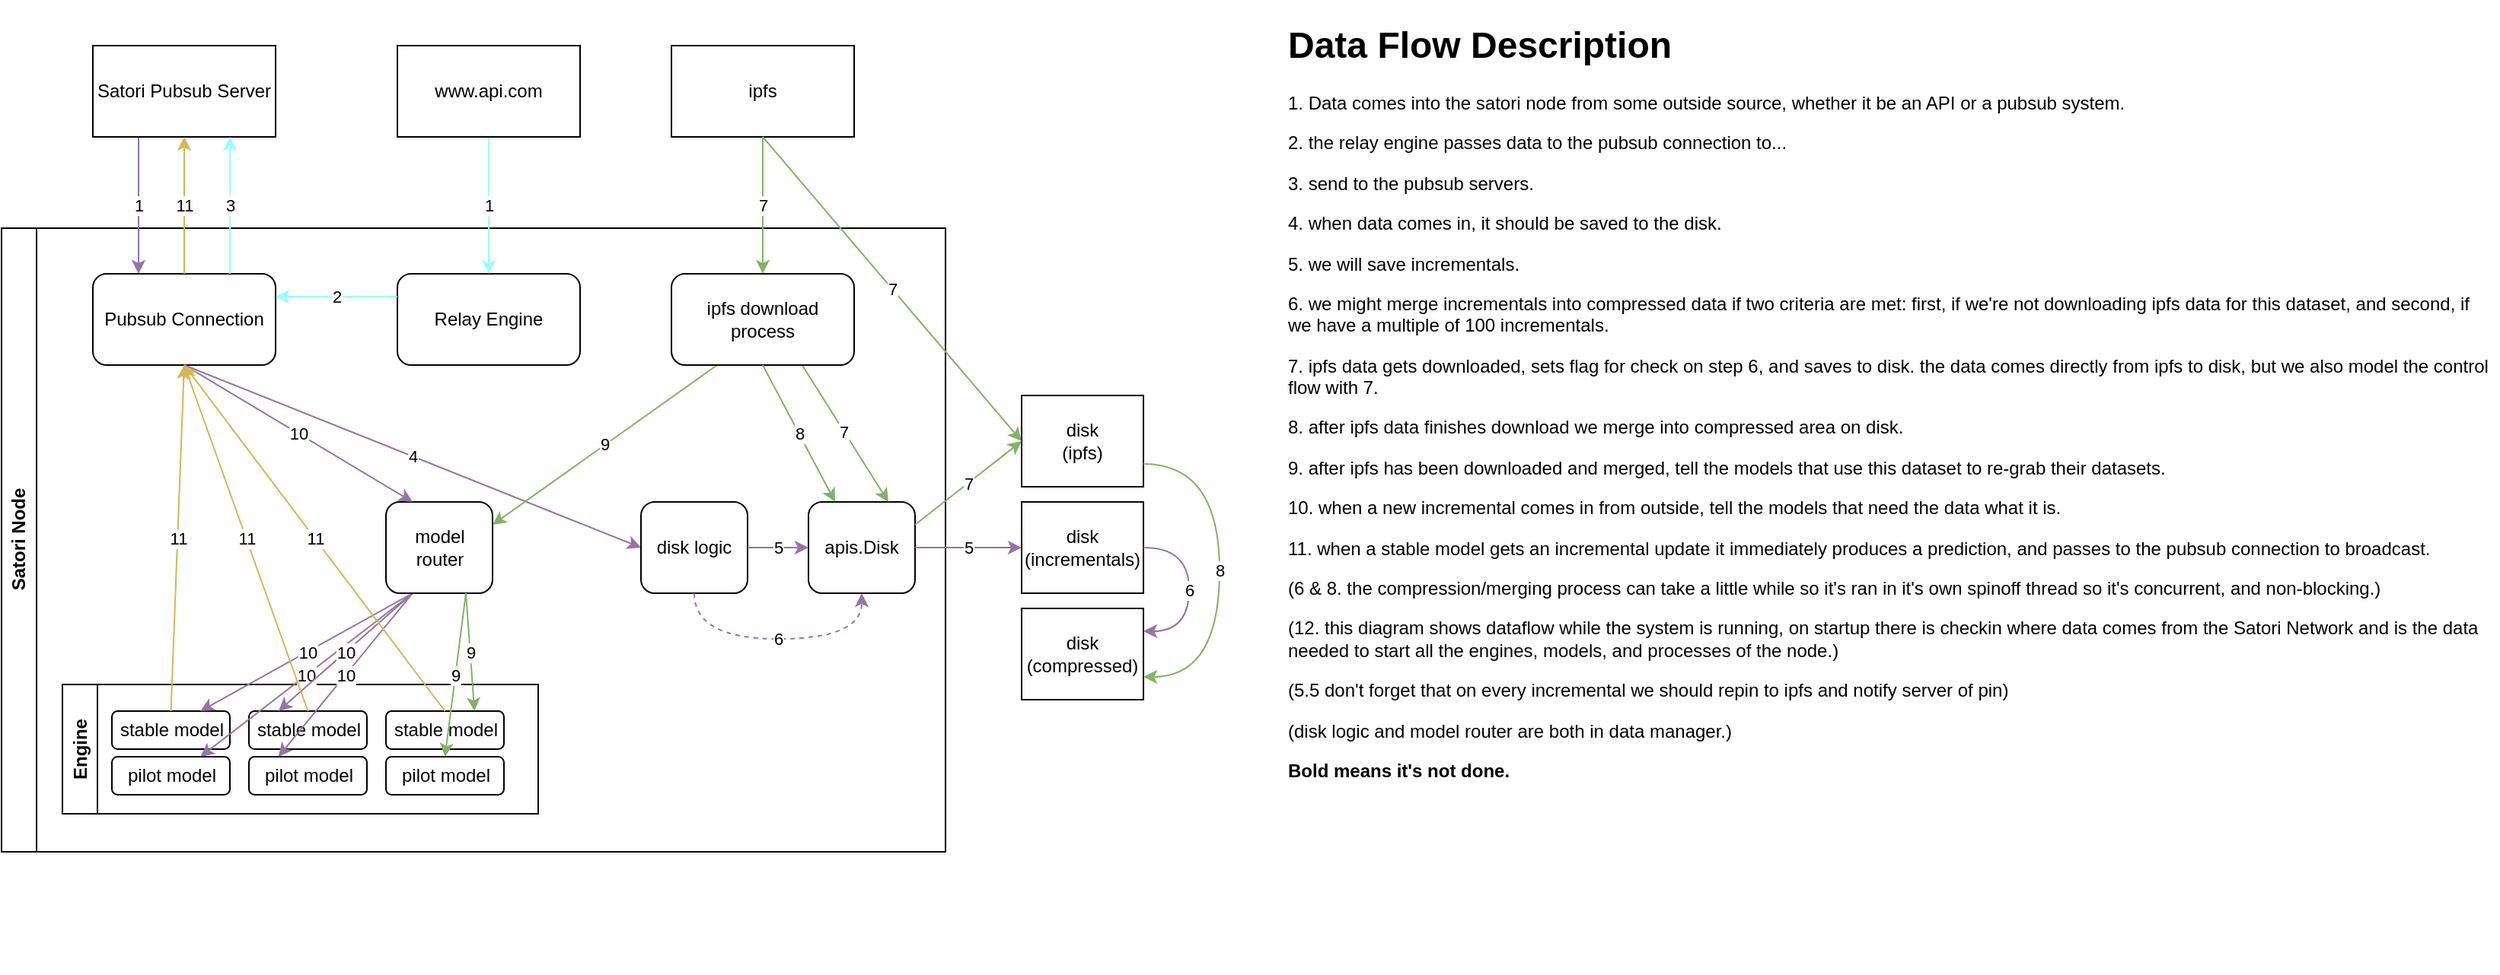 <mxfile>
    <diagram id="YMtCwXzjbdtY_rYYp_gf" name="Page-1">
        <mxGraphModel dx="579" dy="391" grid="1" gridSize="10" guides="1" tooltips="1" connect="1" arrows="1" fold="1" page="1" pageScale="1" pageWidth="850" pageHeight="1100" math="0" shadow="0">
            <root>
                <mxCell id="0"/>
                <mxCell id="1" parent="0"/>
                <mxCell id="3" value="Satori Node&lt;br&gt;" style="swimlane;horizontal=0;whiteSpace=wrap;html=1;" vertex="1" parent="1">
                    <mxGeometry x="40" y="150" width="620" height="410" as="geometry"/>
                </mxCell>
                <mxCell id="4" value="Engine" style="swimlane;horizontal=0;whiteSpace=wrap;html=1;" vertex="1" parent="3">
                    <mxGeometry x="40" y="300" width="312.5" height="85" as="geometry"/>
                </mxCell>
                <mxCell id="5" value="pilot model" style="rounded=1;whiteSpace=wrap;html=1;" vertex="1" parent="4">
                    <mxGeometry x="32.5" y="47.5" width="77.5" height="25" as="geometry"/>
                </mxCell>
                <mxCell id="6" value="stable model" style="rounded=1;whiteSpace=wrap;html=1;" vertex="1" parent="4">
                    <mxGeometry x="32.5" y="17.5" width="77.5" height="25" as="geometry"/>
                </mxCell>
                <mxCell id="7" value="pilot model" style="rounded=1;whiteSpace=wrap;html=1;" vertex="1" parent="4">
                    <mxGeometry x="122.5" y="47.5" width="77.5" height="25" as="geometry"/>
                </mxCell>
                <mxCell id="8" value="stable model" style="rounded=1;whiteSpace=wrap;html=1;" vertex="1" parent="4">
                    <mxGeometry x="122.5" y="17.5" width="77.5" height="25" as="geometry"/>
                </mxCell>
                <mxCell id="9" value="pilot model" style="rounded=1;whiteSpace=wrap;html=1;" vertex="1" parent="4">
                    <mxGeometry x="212.5" y="47.5" width="77.5" height="25" as="geometry"/>
                </mxCell>
                <mxCell id="10" value="stable model" style="rounded=1;whiteSpace=wrap;html=1;" vertex="1" parent="4">
                    <mxGeometry x="212.5" y="17.5" width="77.5" height="25" as="geometry"/>
                </mxCell>
                <mxCell id="11" value="Relay Engine" style="rounded=1;whiteSpace=wrap;html=1;" vertex="1" parent="3">
                    <mxGeometry x="260" y="30" width="120" height="60" as="geometry"/>
                </mxCell>
                <mxCell id="12" value="Pubsub Connection" style="rounded=1;whiteSpace=wrap;html=1;" vertex="1" parent="3">
                    <mxGeometry x="60" y="30" width="120" height="60" as="geometry"/>
                </mxCell>
                <mxCell id="16" value="2" style="endArrow=classic;html=1;exitX=0;exitY=0.25;exitDx=0;exitDy=0;entryX=1;entryY=0.25;entryDx=0;entryDy=0;fillColor=#ffff88;strokeColor=#99FFFF;" edge="1" parent="3" source="11" target="12">
                    <mxGeometry width="50" height="50" relative="1" as="geometry">
                        <mxPoint x="350" y="-50" as="sourcePoint"/>
                        <mxPoint x="330" y="40" as="targetPoint"/>
                        <Array as="points"/>
                    </mxGeometry>
                </mxCell>
                <mxCell id="20" value="apis.Disk" style="rounded=1;whiteSpace=wrap;html=1;" vertex="1" parent="3">
                    <mxGeometry x="530" y="180" width="70" height="60" as="geometry"/>
                </mxCell>
                <mxCell id="19" value="4" style="edgeStyle=none;html=1;fillColor=#e1d5e7;strokeColor=#9673a6;entryX=0;entryY=0.5;entryDx=0;entryDy=0;exitX=0.5;exitY=1;exitDx=0;exitDy=0;" edge="1" parent="3" source="12" target="33">
                    <mxGeometry relative="1" as="geometry">
                        <mxPoint x="130" y="-50" as="sourcePoint"/>
                        <mxPoint x="130" y="40" as="targetPoint"/>
                    </mxGeometry>
                </mxCell>
                <mxCell id="21" value="10" style="edgeStyle=none;html=1;fillColor=#e1d5e7;strokeColor=#9673a6;exitX=0.25;exitY=1;exitDx=0;exitDy=0;entryX=0.75;entryY=0;entryDx=0;entryDy=0;" edge="1" parent="3" source="41" target="6">
                    <mxGeometry relative="1" as="geometry">
                        <mxPoint x="140" y="-40" as="sourcePoint"/>
                        <mxPoint x="100" y="150" as="targetPoint"/>
                    </mxGeometry>
                </mxCell>
                <mxCell id="22" value="10" style="edgeStyle=none;html=1;fillColor=#e1d5e7;strokeColor=#9673a6;exitX=0.25;exitY=1;exitDx=0;exitDy=0;entryX=0.75;entryY=0;entryDx=0;entryDy=0;" edge="1" parent="3" source="41" target="5">
                    <mxGeometry relative="1" as="geometry">
                        <mxPoint x="130" y="100" as="sourcePoint"/>
                        <mxPoint x="141.25" y="237.5" as="targetPoint"/>
                    </mxGeometry>
                </mxCell>
                <mxCell id="23" value="10" style="edgeStyle=none;html=1;fillColor=#e1d5e7;strokeColor=#9673a6;entryX=0.25;entryY=0;entryDx=0;entryDy=0;exitX=0.25;exitY=1;exitDx=0;exitDy=0;" edge="1" parent="3" source="41" target="8">
                    <mxGeometry relative="1" as="geometry">
                        <mxPoint x="140" y="110" as="sourcePoint"/>
                        <mxPoint x="151.25" y="247.5" as="targetPoint"/>
                    </mxGeometry>
                </mxCell>
                <mxCell id="24" value="10" style="edgeStyle=none;html=1;fillColor=#e1d5e7;strokeColor=#9673a6;exitX=0.25;exitY=1;exitDx=0;exitDy=0;entryX=0.25;entryY=0;entryDx=0;entryDy=0;" edge="1" parent="3" source="41" target="7">
                    <mxGeometry relative="1" as="geometry">
                        <mxPoint x="150" y="120" as="sourcePoint"/>
                        <mxPoint x="161.25" y="257.5" as="targetPoint"/>
                    </mxGeometry>
                </mxCell>
                <mxCell id="33" value="disk logic" style="rounded=1;whiteSpace=wrap;html=1;" vertex="1" parent="3">
                    <mxGeometry x="420" y="180" width="70" height="60" as="geometry"/>
                </mxCell>
                <mxCell id="35" value="5" style="edgeStyle=none;html=1;fillColor=#e1d5e7;strokeColor=#9673a6;entryX=0;entryY=0.5;entryDx=0;entryDy=0;exitX=1;exitY=0.5;exitDx=0;exitDy=0;" edge="1" parent="3" source="33" target="20">
                    <mxGeometry relative="1" as="geometry">
                        <mxPoint x="150" y="140" as="sourcePoint"/>
                        <mxPoint x="440" y="185" as="targetPoint"/>
                    </mxGeometry>
                </mxCell>
                <mxCell id="38" value="6" style="edgeStyle=orthogonalEdgeStyle;html=1;exitX=0.5;exitY=1;exitDx=0;exitDy=0;strokeColor=#9673a6;curved=1;entryX=0.5;entryY=1;entryDx=0;entryDy=0;fillColor=#e1d5e7;dashed=1;" edge="1" parent="3" source="33" target="20">
                    <mxGeometry relative="1" as="geometry">
                        <mxPoint x="492.5" y="200" as="sourcePoint"/>
                        <mxPoint x="610" y="300" as="targetPoint"/>
                        <Array as="points">
                            <mxPoint x="455" y="270"/>
                            <mxPoint x="565" y="270"/>
                        </Array>
                    </mxGeometry>
                </mxCell>
                <mxCell id="41" value="model &lt;br&gt;router" style="rounded=1;whiteSpace=wrap;html=1;" vertex="1" parent="3">
                    <mxGeometry x="252.5" y="180" width="70" height="60" as="geometry"/>
                </mxCell>
                <mxCell id="43" value="10" style="edgeStyle=none;html=1;fillColor=#e1d5e7;strokeColor=#9673a6;entryX=0.25;entryY=0;entryDx=0;entryDy=0;exitX=0.5;exitY=1;exitDx=0;exitDy=0;" edge="1" parent="3" source="12" target="41">
                    <mxGeometry relative="1" as="geometry">
                        <mxPoint x="130" y="100" as="sourcePoint"/>
                        <mxPoint x="450" y="145" as="targetPoint"/>
                    </mxGeometry>
                </mxCell>
                <mxCell id="45" value="11&lt;span style=&quot;color: rgba(0, 0, 0, 0); font-family: monospace; font-size: 0px; text-align: start; background-color: rgb(42, 37, 47);&quot;&gt;%3CmxGraphModel%3E%3Croot%3E%3CmxCell%20id%3D%220%22%2F%3E%3CmxCell%20id%3D%221%22%20parent%3D%220%22%2F%3E%3CmxCell%20id%3D%222%22%20value%3D%229%22%20style%3D%22edgeStyle%3Dnone%3Bhtml%3D1%3BexitX%3D0.75%3BexitY%3D1%3BexitDx%3D0%3BexitDy%3D0%3BentryX%3D0.75%3BentryY%3D0%3BentryDx%3D0%3BentryDy%3D0%3BstrokeColor%3D%2382b366%3BfillColor%3D%23d5e8d4%3B%22%20edge%3D%221%22%20parent%3D%221%22%3E%3CmxGeometry%20relative%3D%221%22%20as%3D%22geometry%22%3E%3CmxPoint%20x%3D%22375%22%20y%3D%22370%22%20as%3D%22sourcePoint%22%2F%3E%3CmxPoint%20x%3D%22350.625%22%20y%3D%22467.5%22%20as%3D%22targetPoint%22%2F%3E%3C%2FmxGeometry%3E%3C%2FmxCell%3E%3C%2Froot%3E%3C%2FmxGraphModel%3E&lt;/span&gt;" style="edgeStyle=none;html=1;exitX=0.5;exitY=0;exitDx=0;exitDy=0;entryX=0.5;entryY=1;entryDx=0;entryDy=0;strokeColor=#d6b656;fillColor=#fff2cc;" edge="1" parent="3" source="6" target="12">
                    <mxGeometry relative="1" as="geometry"/>
                </mxCell>
                <mxCell id="46" value="11" style="edgeStyle=none;html=1;exitX=0.5;exitY=0;exitDx=0;exitDy=0;entryX=0.5;entryY=1;entryDx=0;entryDy=0;strokeColor=#d6b656;fillColor=#fff2cc;" edge="1" parent="3" source="8" target="12">
                    <mxGeometry relative="1" as="geometry">
                        <mxPoint x="141.25" y="237.5" as="sourcePoint"/>
                        <mxPoint x="130" y="100" as="targetPoint"/>
                    </mxGeometry>
                </mxCell>
                <mxCell id="47" value="11" style="edgeStyle=none;html=1;exitX=0.5;exitY=0;exitDx=0;exitDy=0;entryX=0.5;entryY=1;entryDx=0;entryDy=0;strokeColor=#d6b656;fillColor=#fff2cc;" edge="1" parent="3" source="10" target="12">
                    <mxGeometry relative="1" as="geometry">
                        <mxPoint x="151.25" y="247.5" as="sourcePoint"/>
                        <mxPoint x="140" y="110" as="targetPoint"/>
                    </mxGeometry>
                </mxCell>
                <mxCell id="52" value="7" style="edgeStyle=none;html=1;entryX=0.75;entryY=0;entryDx=0;entryDy=0;strokeColor=#82b366;fillColor=#d5e8d4;exitX=0.703;exitY=0.96;exitDx=0;exitDy=0;exitPerimeter=0;" edge="1" parent="3" source="49" target="20">
                    <mxGeometry relative="1" as="geometry"/>
                </mxCell>
                <mxCell id="64" value="9" style="edgeStyle=none;html=1;exitX=0.25;exitY=1;exitDx=0;exitDy=0;entryX=1;entryY=0.25;entryDx=0;entryDy=0;strokeColor=#82b366;fillColor=#d5e8d4;fontStyle=0" edge="1" parent="3" source="49" target="41">
                    <mxGeometry relative="1" as="geometry"/>
                </mxCell>
                <mxCell id="49" value="ipfs download process" style="rounded=1;whiteSpace=wrap;html=1;" vertex="1" parent="3">
                    <mxGeometry x="440" y="30" width="120" height="60" as="geometry"/>
                </mxCell>
                <mxCell id="65" value="9" style="edgeStyle=none;html=1;exitX=0.75;exitY=1;exitDx=0;exitDy=0;entryX=0.75;entryY=0;entryDx=0;entryDy=0;strokeColor=#82b366;fillColor=#d5e8d4;fontStyle=0" edge="1" parent="3" source="41" target="10">
                    <mxGeometry relative="1" as="geometry">
                        <mxPoint x="480" y="100" as="sourcePoint"/>
                        <mxPoint x="362.5" y="185" as="targetPoint"/>
                    </mxGeometry>
                </mxCell>
                <mxCell id="66" value="9" style="edgeStyle=none;html=1;exitX=0.75;exitY=1;exitDx=0;exitDy=0;entryX=0.5;entryY=0;entryDx=0;entryDy=0;strokeColor=#82b366;fillColor=#d5e8d4;fontStyle=0" edge="1" parent="3" source="41" target="9">
                    <mxGeometry relative="1" as="geometry">
                        <mxPoint x="345" y="230" as="sourcePoint"/>
                        <mxPoint x="320.625" y="327.5" as="targetPoint"/>
                    </mxGeometry>
                </mxCell>
                <mxCell id="68" value="8" style="edgeStyle=none;html=1;entryX=0.25;entryY=0;entryDx=0;entryDy=0;strokeColor=#82b366;fillColor=#d5e8d4;exitX=0.5;exitY=1;exitDx=0;exitDy=0;" edge="1" parent="3" source="49" target="20">
                    <mxGeometry relative="1" as="geometry">
                        <mxPoint x="534.643" y="100" as="sourcePoint"/>
                        <mxPoint x="567.5" y="140" as="targetPoint"/>
                    </mxGeometry>
                </mxCell>
                <mxCell id="13" value="1" style="endArrow=classic;html=1;exitX=0.5;exitY=1;exitDx=0;exitDy=0;entryX=0.5;entryY=0;entryDx=0;entryDy=0;fillColor=#ffff88;strokeColor=#99FFFF;" edge="1" parent="1" source="14" target="11">
                    <mxGeometry width="50" height="50" relative="1" as="geometry">
                        <mxPoint x="430" y="70" as="sourcePoint"/>
                        <mxPoint x="450" y="210" as="targetPoint"/>
                        <Array as="points"/>
                    </mxGeometry>
                </mxCell>
                <mxCell id="14" value="www.api.com" style="rounded=0;whiteSpace=wrap;html=1;" vertex="1" parent="1">
                    <mxGeometry x="300" y="30" width="120" height="60" as="geometry"/>
                </mxCell>
                <mxCell id="18" value="1" style="edgeStyle=none;html=1;fillColor=#e1d5e7;strokeColor=#9673a6;exitX=0.25;exitY=1;exitDx=0;exitDy=0;entryX=0.25;entryY=0;entryDx=0;entryDy=0;" edge="1" parent="1" source="15" target="12">
                    <mxGeometry relative="1" as="geometry"/>
                </mxCell>
                <mxCell id="15" value="Satori Pubsub Server" style="rounded=0;whiteSpace=wrap;html=1;" vertex="1" parent="1">
                    <mxGeometry x="100" y="30" width="120" height="60" as="geometry"/>
                </mxCell>
                <mxCell id="17" value="3" style="edgeStyle=none;html=1;entryX=0.75;entryY=1;entryDx=0;entryDy=0;strokeColor=#99FFFF;exitX=0.75;exitY=0;exitDx=0;exitDy=0;" edge="1" parent="1" source="12" target="15">
                    <mxGeometry relative="1" as="geometry"/>
                </mxCell>
                <mxCell id="25" value="disk (incrementals)" style="rounded=0;whiteSpace=wrap;html=1;" vertex="1" parent="1">
                    <mxGeometry x="710" y="330" width="80" height="60" as="geometry"/>
                </mxCell>
                <mxCell id="32" value="5" style="edgeStyle=none;html=1;fillColor=#e1d5e7;strokeColor=#9673a6;entryX=0;entryY=0.5;entryDx=0;entryDy=0;exitX=1;exitY=0.5;exitDx=0;exitDy=0;" edge="1" parent="1" source="20" target="25">
                    <mxGeometry relative="1" as="geometry">
                        <mxPoint x="190" y="290" as="sourcePoint"/>
                        <mxPoint x="460" y="335" as="targetPoint"/>
                    </mxGeometry>
                </mxCell>
                <mxCell id="36" value="disk (compressed)" style="rounded=0;whiteSpace=wrap;html=1;" vertex="1" parent="1">
                    <mxGeometry x="710" y="400" width="80" height="60" as="geometry"/>
                </mxCell>
                <mxCell id="48" value="&lt;h1&gt;Data Flow Description&lt;/h1&gt;&lt;p&gt;1. Data comes into the satori node from some outside source, whether it be an API or a pubsub system.&lt;/p&gt;&lt;p&gt;2. the relay engine passes data to the pubsub connection to...&lt;/p&gt;&lt;p&gt;3. send to the pubsub servers.&lt;/p&gt;&lt;p&gt;4. when data comes in, it should be saved to the disk.&lt;/p&gt;&lt;p&gt;5. we will save incrementals.&lt;/p&gt;&lt;p&gt;6. we might merge incrementals into compressed data if two criteria are met: first, if we're not downloading ipfs data for this dataset, and second, if we have a multiple of 100 incrementals.&lt;/p&gt;&lt;p&gt;7. ipfs data gets downloaded, sets flag for check on step 6, and saves to disk. the data comes directly from ipfs to disk, but we also model the control flow with 7.&lt;/p&gt;&lt;p&gt;8. after ipfs data finishes download we merge into compressed area on disk.&lt;/p&gt;&lt;p&gt;9. after ipfs has been downloaded and merged, tell the models that use this dataset to re-grab their datasets.&lt;/p&gt;&lt;p&gt;&lt;span style=&quot;background-color: initial;&quot;&gt;10. when a new incremental comes in from outside, tell the models that need the data what it is.&lt;/span&gt;&lt;br&gt;&lt;/p&gt;&lt;p&gt;11. when a stable model gets an incremental update it immediately produces a prediction, and passes to the pubsub connection to broadcast.&lt;/p&gt;&lt;p&gt;(6 &amp;amp; 8. the compression/merging process can take a little while so it's ran in it's own spinoff thread so it's concurrent, and non-blocking.)&lt;br&gt;&lt;/p&gt;&lt;p&gt;(12. this diagram shows dataflow while the system is running, on startup there is checkin where data comes from the Satori Network and is the data needed to start all the engines, models, and processes of the node.)&lt;/p&gt;&lt;p&gt;(5.5 don't forget that on every incremental we should repin to ipfs and notify server of pin)&lt;/p&gt;&lt;p&gt;(disk logic and model router are both in data manager.)&lt;/p&gt;&lt;p&gt;&lt;b&gt;Bold means it's not done.&lt;/b&gt;&lt;/p&gt;" style="text;html=1;strokeColor=none;fillColor=none;spacing=5;spacingTop=-20;whiteSpace=wrap;overflow=hidden;rounded=0;" vertex="1" parent="1">
                    <mxGeometry x="880" y="10" width="800" height="630" as="geometry"/>
                </mxCell>
                <mxCell id="50" value="ipfs" style="rounded=0;whiteSpace=wrap;html=1;" vertex="1" parent="1">
                    <mxGeometry x="480" y="30" width="120" height="60" as="geometry"/>
                </mxCell>
                <mxCell id="51" value="7" style="endArrow=classic;html=1;exitX=0.5;exitY=1;exitDx=0;exitDy=0;entryX=0.5;entryY=0;entryDx=0;entryDy=0;fillColor=#d5e8d4;strokeColor=#82b366;" edge="1" parent="1" source="50" target="49">
                    <mxGeometry width="50" height="50" relative="1" as="geometry">
                        <mxPoint x="340" y="100" as="sourcePoint"/>
                        <mxPoint x="340" y="190" as="targetPoint"/>
                        <Array as="points"/>
                    </mxGeometry>
                </mxCell>
                <mxCell id="54" value="disk &lt;br&gt;(ipfs)" style="rounded=0;whiteSpace=wrap;html=1;" vertex="1" parent="1">
                    <mxGeometry x="710" y="260" width="80" height="60" as="geometry"/>
                </mxCell>
                <mxCell id="57" value="7" style="edgeStyle=none;html=1;entryX=0;entryY=0.5;entryDx=0;entryDy=0;strokeColor=#82b366;fillColor=#d5e8d4;exitX=1;exitY=0.25;exitDx=0;exitDy=0;" edge="1" parent="1" source="20" target="54">
                    <mxGeometry relative="1" as="geometry">
                        <mxPoint x="545" y="260" as="sourcePoint"/>
                        <mxPoint x="525" y="300" as="targetPoint"/>
                    </mxGeometry>
                </mxCell>
                <mxCell id="58" value="8" style="edgeStyle=orthogonalEdgeStyle;html=1;exitX=1;exitY=0.75;exitDx=0;exitDy=0;strokeColor=#82b366;curved=1;entryX=1;entryY=0.75;entryDx=0;entryDy=0;fillColor=#d5e8d4;" edge="1" parent="1" source="54" target="36">
                    <mxGeometry relative="1" as="geometry">
                        <mxPoint x="487.5" y="380" as="sourcePoint"/>
                        <mxPoint x="632.5" y="380" as="targetPoint"/>
                        <Array as="points">
                            <mxPoint x="840" y="305"/>
                            <mxPoint x="840" y="445"/>
                        </Array>
                    </mxGeometry>
                </mxCell>
                <mxCell id="62" value="6" style="edgeStyle=orthogonalEdgeStyle;html=1;exitX=1;exitY=0.5;exitDx=0;exitDy=0;strokeColor=#9673a6;curved=1;entryX=1;entryY=0.25;entryDx=0;entryDy=0;fillColor=#e1d5e7;" edge="1" parent="1" source="25" target="36">
                    <mxGeometry relative="1" as="geometry">
                        <mxPoint x="810" y="305" as="sourcePoint"/>
                        <mxPoint x="810" y="390" as="targetPoint"/>
                        <Array as="points">
                            <mxPoint x="820" y="360"/>
                            <mxPoint x="820" y="415"/>
                        </Array>
                    </mxGeometry>
                </mxCell>
                <mxCell id="67" value="11&lt;span style=&quot;color: rgba(0, 0, 0, 0); font-family: monospace; font-size: 0px; text-align: start; background-color: rgb(42, 37, 47);&quot;&gt;%3CmxGraphModel%3E%3Croot%3E%3CmxCell%20id%3D%220%22%2F%3E%3CmxCell%20id%3D%221%22%20parent%3D%220%22%2F%3E%3CmxCell%20id%3D%222%22%20value%3D%229%22%20style%3D%22edgeStyle%3Dnone%3Bhtml%3D1%3BexitX%3D0.75%3BexitY%3D1%3BexitDx%3D0%3BexitDy%3D0%3BentryX%3D0.75%3BentryY%3D0%3BentryDx%3D0%3BentryDy%3D0%3BstrokeColor%3D%2382b366%3BfillColor%3D%23d5e8d4%3B%22%20edge%3D%221%22%20parent%3D%221%22%3E%3CmxGeometry%20relative%3D%221%22%20as%3D%22geometry%22%3E%3CmxPoint%20x%3D%22375%22%20y%3D%22370%22%20as%3D%22sourcePoint%22%2F%3E%3CmxPoint%20x%3D%22350.625%22%20y%3D%22467.5%22%20as%3D%22targetPoint%22%2F%3E%3C%2FmxGeometry%3E%3C%2FmxCell%3E%3C%2Froot%3E%3C%2FmxGraphModel%3E&lt;/span&gt;" style="edgeStyle=none;html=1;strokeColor=#d6b656;fillColor=#fff2cc;entryX=0.5;entryY=1;entryDx=0;entryDy=0;exitX=0.5;exitY=0;exitDx=0;exitDy=0;" edge="1" parent="1" source="12" target="15">
                    <mxGeometry relative="1" as="geometry">
                        <mxPoint x="140" y="310" as="sourcePoint"/>
                        <mxPoint x="160" y="130" as="targetPoint"/>
                    </mxGeometry>
                </mxCell>
                <mxCell id="69" value="7" style="endArrow=classic;html=1;exitX=0.5;exitY=1;exitDx=0;exitDy=0;entryX=0;entryY=0.5;entryDx=0;entryDy=0;fillColor=#d5e8d4;strokeColor=#82b366;" edge="1" parent="1" source="50" target="54">
                    <mxGeometry width="50" height="50" relative="1" as="geometry">
                        <mxPoint x="550" y="100.0" as="sourcePoint"/>
                        <mxPoint x="550" y="190" as="targetPoint"/>
                        <Array as="points"/>
                    </mxGeometry>
                </mxCell>
            </root>
        </mxGraphModel>
    </diagram>
</mxfile>